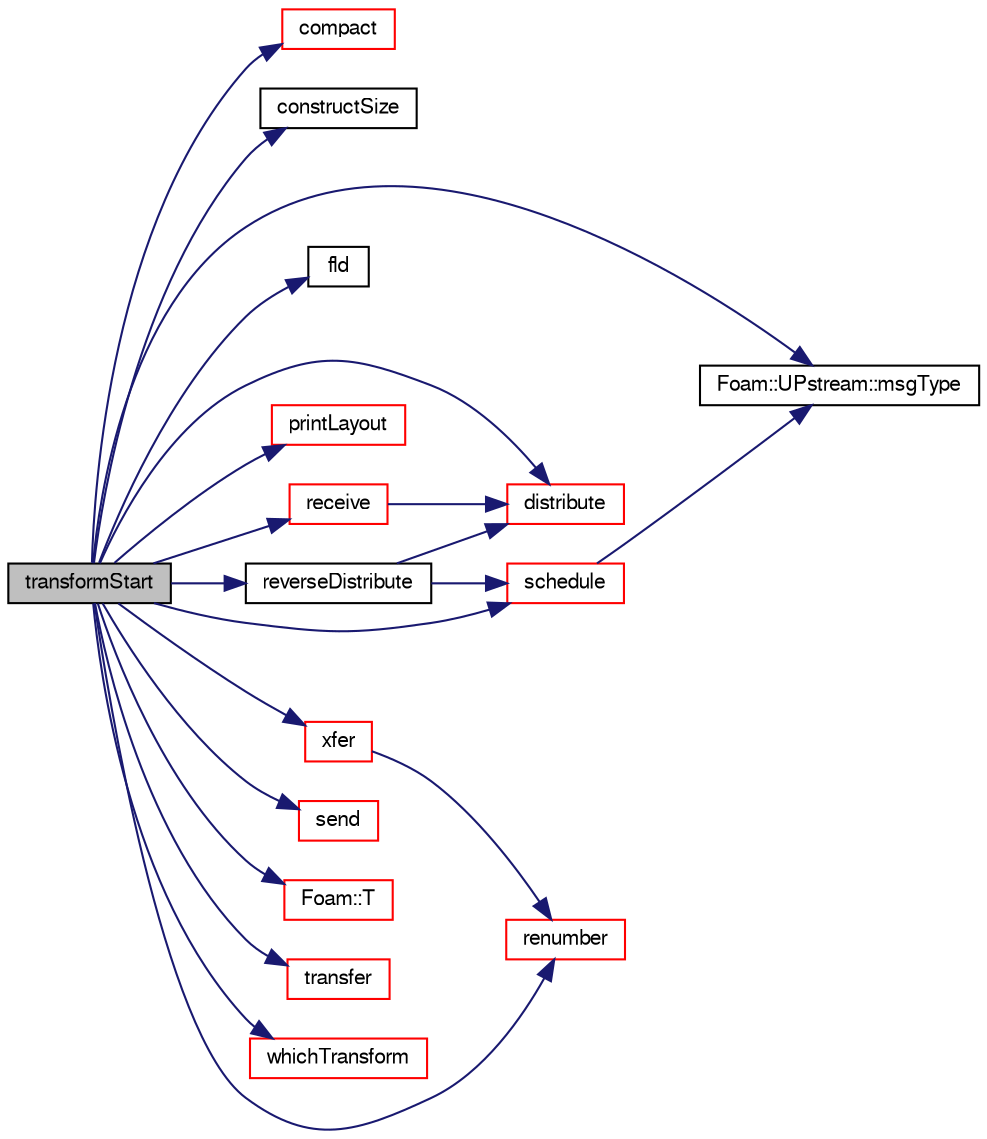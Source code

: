 digraph "transformStart"
{
  bgcolor="transparent";
  edge [fontname="FreeSans",fontsize="10",labelfontname="FreeSans",labelfontsize="10"];
  node [fontname="FreeSans",fontsize="10",shape=record];
  rankdir="LR";
  Node477 [label="transformStart",height=0.2,width=0.4,color="black", fillcolor="grey75", style="filled", fontcolor="black"];
  Node477 -> Node478 [color="midnightblue",fontsize="10",style="solid",fontname="FreeSans"];
  Node478 [label="compact",height=0.2,width=0.4,color="red",URL="$a27362.html#ae425c08cfe8d1064cfa183af3b1fdfe4",tooltip="Compact maps. Gets per field a bool whether it is used (locally) "];
  Node477 -> Node491 [color="midnightblue",fontsize="10",style="solid",fontname="FreeSans"];
  Node491 [label="constructSize",height=0.2,width=0.4,color="black",URL="$a27362.html#aafa5c5eaac08986c309d43bb80c2ab1f",tooltip="Constructed data size. "];
  Node477 -> Node492 [color="midnightblue",fontsize="10",style="solid",fontname="FreeSans"];
  Node492 [label="distribute",height=0.2,width=0.4,color="red",URL="$a27362.html#a33e0f8481eb68bf011731ec98e8f7c65",tooltip="Distribute data. Note:schedule only used for Pstream::scheduled. "];
  Node477 -> Node538 [color="midnightblue",fontsize="10",style="solid",fontname="FreeSans"];
  Node538 [label="fld",height=0.2,width=0.4,color="black",URL="$a18899.html#a378472d1f8b33eeefbda63a947476c8c"];
  Node477 -> Node539 [color="midnightblue",fontsize="10",style="solid",fontname="FreeSans"];
  Node539 [label="Foam::UPstream::msgType",height=0.2,width=0.4,color="black",URL="$a26270.html#ae5b8fe6652f6320aa6c7f5c44b6f01b7",tooltip="Message tag of standard messages. "];
  Node477 -> Node540 [color="midnightblue",fontsize="10",style="solid",fontname="FreeSans"];
  Node540 [label="printLayout",height=0.2,width=0.4,color="red",URL="$a27362.html#a354c270fcad8f00ba2bf069b0f68a729",tooltip="Debug: print layout. Can only be used on maps with sorted. "];
  Node477 -> Node558 [color="midnightblue",fontsize="10",style="solid",fontname="FreeSans"];
  Node558 [label="receive",height=0.2,width=0.4,color="red",URL="$a27362.html#ada43f4fefe9a0c9f51d583ed2c753441",tooltip="Do all receives using PstreamBuffers. "];
  Node558 -> Node492 [color="midnightblue",fontsize="10",style="solid",fontname="FreeSans"];
  Node477 -> Node560 [color="midnightblue",fontsize="10",style="solid",fontname="FreeSans"];
  Node560 [label="renumber",height=0.2,width=0.4,color="red",URL="$a27362.html#a47982060bb4a510a889e78fccf36e513",tooltip="Helper for construct from globalIndex. Renumbers element. "];
  Node477 -> Node561 [color="midnightblue",fontsize="10",style="solid",fontname="FreeSans"];
  Node561 [label="reverseDistribute",height=0.2,width=0.4,color="black",URL="$a27362.html#af4843479bbb5ce26fab0dbefd525c410",tooltip="Reverse distribute data using default commsType. "];
  Node561 -> Node492 [color="midnightblue",fontsize="10",style="solid",fontname="FreeSans"];
  Node561 -> Node562 [color="midnightblue",fontsize="10",style="solid",fontname="FreeSans"];
  Node562 [label="schedule",height=0.2,width=0.4,color="red",URL="$a27362.html#a254cd11d9ff94cd14064be383685247e",tooltip="Return a schedule. Demand driven. See above. "];
  Node562 -> Node539 [color="midnightblue",fontsize="10",style="solid",fontname="FreeSans"];
  Node477 -> Node562 [color="midnightblue",fontsize="10",style="solid",fontname="FreeSans"];
  Node477 -> Node563 [color="midnightblue",fontsize="10",style="solid",fontname="FreeSans"];
  Node563 [label="send",height=0.2,width=0.4,color="red",URL="$a27362.html#a9f63e6d5292f4b45c0faf1b863262595",tooltip="Do all sends using PstreamBuffers. "];
  Node477 -> Node564 [color="midnightblue",fontsize="10",style="solid",fontname="FreeSans"];
  Node564 [label="Foam::T",height=0.2,width=0.4,color="red",URL="$a21124.html#ae57fda0abb14bb0944947c463c6e09d4"];
  Node477 -> Node569 [color="midnightblue",fontsize="10",style="solid",fontname="FreeSans"];
  Node569 [label="transfer",height=0.2,width=0.4,color="red",URL="$a27362.html#af64d854813069b200f47b4a3dcba4d9b",tooltip="Transfer the contents of the argument and annul the argument. "];
  Node477 -> Node570 [color="midnightblue",fontsize="10",style="solid",fontname="FreeSans"];
  Node570 [label="whichTransform",height=0.2,width=0.4,color="red",URL="$a27362.html#a0772f98ea84f7c9e56a8fb32f405a8cb",tooltip="Find transform from transformElements. "];
  Node477 -> Node571 [color="midnightblue",fontsize="10",style="solid",fontname="FreeSans"];
  Node571 [label="xfer",height=0.2,width=0.4,color="red",URL="$a27362.html#aa06becfc3664361f898aa510ee48fe99",tooltip="Transfer contents to the Xfer container. "];
  Node571 -> Node560 [color="midnightblue",fontsize="10",style="solid",fontname="FreeSans"];
}

